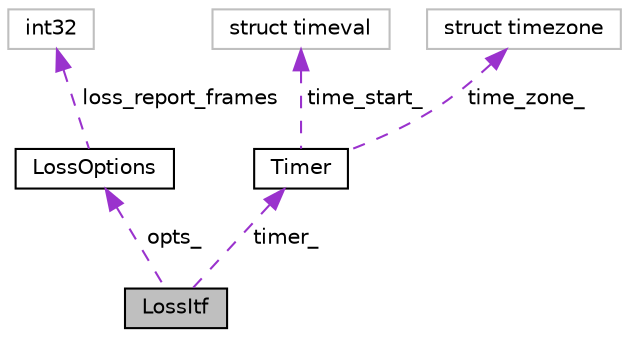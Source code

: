 digraph "LossItf"
{
  edge [fontname="Helvetica",fontsize="10",labelfontname="Helvetica",labelfontsize="10"];
  node [fontname="Helvetica",fontsize="10",shape=record];
  Node4 [label="LossItf",height=0.2,width=0.4,color="black", fillcolor="grey75", style="filled", fontcolor="black"];
  Node5 -> Node4 [dir="back",color="darkorchid3",fontsize="10",style="dashed",label=" opts_" ,fontname="Helvetica"];
  Node5 [label="LossOptions",height=0.2,width=0.4,color="black", fillcolor="white", style="filled",URL="$structkaldi_1_1nnet1_1_1LossOptions.html"];
  Node6 -> Node5 [dir="back",color="darkorchid3",fontsize="10",style="dashed",label=" loss_report_frames" ,fontname="Helvetica"];
  Node6 [label="int32",height=0.2,width=0.4,color="grey75", fillcolor="white", style="filled"];
  Node7 -> Node4 [dir="back",color="darkorchid3",fontsize="10",style="dashed",label=" timer_" ,fontname="Helvetica"];
  Node7 [label="Timer",height=0.2,width=0.4,color="black", fillcolor="white", style="filled",URL="$classkaldi_1_1Timer.html"];
  Node8 -> Node7 [dir="back",color="darkorchid3",fontsize="10",style="dashed",label=" time_start_" ,fontname="Helvetica"];
  Node8 [label="struct timeval",height=0.2,width=0.4,color="grey75", fillcolor="white", style="filled"];
  Node9 -> Node7 [dir="back",color="darkorchid3",fontsize="10",style="dashed",label=" time_zone_" ,fontname="Helvetica"];
  Node9 [label="struct timezone",height=0.2,width=0.4,color="grey75", fillcolor="white", style="filled"];
}
